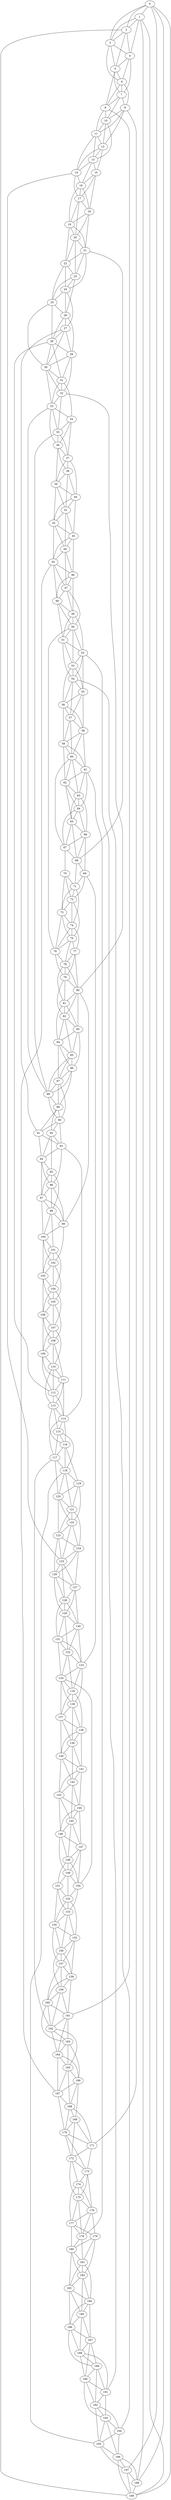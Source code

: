 graph G {
0;
1;
2;
3;
4;
5;
6;
7;
8;
9;
10;
11;
12;
13;
14;
15;
16;
17;
18;
19;
20;
21;
22;
23;
24;
25;
26;
27;
28;
29;
30;
31;
32;
33;
34;
35;
36;
37;
38;
39;
40;
41;
42;
43;
44;
45;
46;
47;
48;
49;
50;
51;
52;
53;
54;
55;
56;
57;
58;
59;
60;
61;
62;
63;
64;
65;
66;
67;
68;
69;
70;
71;
72;
73;
74;
75;
76;
77;
78;
79;
80;
81;
82;
83;
84;
85;
86;
87;
88;
89;
90;
91;
92;
93;
94;
95;
96;
97;
98;
99;
100;
101;
102;
103;
104;
105;
106;
107;
108;
109;
110;
111;
112;
113;
114;
115;
116;
117;
118;
119;
120;
121;
122;
123;
124;
125;
126;
127;
128;
129;
130;
131;
132;
133;
134;
135;
136;
137;
138;
139;
140;
141;
142;
143;
144;
145;
146;
147;
148;
149;
150;
151;
152;
153;
154;
155;
156;
157;
158;
159;
160;
161;
162;
163;
164;
165;
166;
167;
168;
169;
170;
171;
172;
173;
174;
175;
176;
177;
178;
179;
180;
181;
182;
183;
184;
185;
186;
187;
188;
189;
190;
191;
192;
193;
194;
195;
196;
197;
198;
199;
0--1 ;
0--199 ;
0--2 ;
0--198 ;
0--3 ;
0--197 ;
1--2 ;
1--3 ;
1--199 ;
1--4 ;
1--198 ;
2--3 ;
2--4 ;
2--5 ;
2--199 ;
3--4 ;
3--5 ;
3--6 ;
4--5 ;
4--6 ;
4--7 ;
5--6 ;
5--7 ;
5--8 ;
6--7 ;
6--8 ;
6--9 ;
7--8 ;
7--9 ;
7--10 ;
8--10 ;
8--11 ;
8--161 ;
9--10 ;
9--11 ;
9--12 ;
9--171 ;
10--11 ;
10--12 ;
10--13 ;
11--12 ;
11--13 ;
11--14 ;
12--13 ;
12--14 ;
12--15 ;
13--14 ;
13--15 ;
13--16 ;
14--16 ;
14--17 ;
14--125 ;
15--16 ;
15--17 ;
15--18 ;
16--17 ;
16--18 ;
16--19 ;
17--18 ;
17--19 ;
17--20 ;
18--19 ;
18--20 ;
18--21 ;
19--20 ;
19--21 ;
19--22 ;
20--21 ;
20--22 ;
20--23 ;
21--22 ;
21--23 ;
21--24 ;
21--68 ;
22--23 ;
22--24 ;
22--25 ;
23--24 ;
23--25 ;
23--26 ;
24--25 ;
24--26 ;
24--27 ;
25--26 ;
25--28 ;
25--30 ;
26--27 ;
26--28 ;
26--29 ;
27--28 ;
27--29 ;
27--30 ;
27--91 ;
28--29 ;
28--30 ;
28--31 ;
28--112 ;
29--30 ;
29--31 ;
29--32 ;
30--31 ;
30--32 ;
30--33 ;
31--32 ;
31--33 ;
31--34 ;
32--33 ;
32--35 ;
32--80 ;
33--34 ;
33--35 ;
33--36 ;
33--88 ;
34--35 ;
34--36 ;
34--37 ;
35--36 ;
35--37 ;
35--88 ;
36--37 ;
36--38 ;
36--39 ;
37--38 ;
37--39 ;
37--40 ;
38--39 ;
38--40 ;
38--41 ;
39--40 ;
39--41 ;
39--42 ;
40--41 ;
40--42 ;
40--43 ;
41--42 ;
41--43 ;
41--44 ;
42--43 ;
42--44 ;
42--45 ;
43--44 ;
43--45 ;
43--46 ;
44--45 ;
44--46 ;
44--47 ;
45--46 ;
45--47 ;
45--48 ;
45--167 ;
46--47 ;
46--48 ;
46--49 ;
47--48 ;
47--49 ;
47--50 ;
48--49 ;
48--50 ;
48--51 ;
49--50 ;
49--51 ;
49--52 ;
50--51 ;
50--52 ;
50--53 ;
50--76 ;
51--52 ;
51--53 ;
51--54 ;
52--53 ;
52--54 ;
52--55 ;
52--191 ;
53--54 ;
53--55 ;
53--56 ;
54--55 ;
54--56 ;
54--57 ;
54--194 ;
55--56 ;
55--57 ;
55--58 ;
56--57 ;
56--58 ;
56--59 ;
57--58 ;
57--59 ;
57--60 ;
58--59 ;
58--60 ;
58--61 ;
59--60 ;
59--61 ;
59--62 ;
60--61 ;
60--62 ;
60--63 ;
60--67 ;
61--62 ;
61--63 ;
61--64 ;
61--178 ;
62--63 ;
62--64 ;
62--65 ;
63--64 ;
63--65 ;
63--66 ;
64--65 ;
64--66 ;
64--67 ;
65--66 ;
65--67 ;
65--68 ;
66--67 ;
66--68 ;
66--69 ;
67--68 ;
67--70 ;
68--69 ;
68--71 ;
69--71 ;
69--72 ;
69--133 ;
70--71 ;
70--72 ;
70--73 ;
71--72 ;
71--73 ;
71--74 ;
72--73 ;
72--74 ;
72--75 ;
73--74 ;
73--75 ;
73--76 ;
74--75 ;
74--76 ;
74--77 ;
75--76 ;
75--77 ;
75--78 ;
76--78 ;
76--79 ;
77--78 ;
77--79 ;
77--80 ;
78--79 ;
78--80 ;
78--81 ;
79--80 ;
79--81 ;
79--82 ;
80--81 ;
80--82 ;
80--83 ;
80--99 ;
81--82 ;
81--83 ;
81--84 ;
82--83 ;
82--84 ;
82--85 ;
83--84 ;
83--85 ;
83--86 ;
84--85 ;
84--86 ;
84--87 ;
85--86 ;
85--87 ;
85--88 ;
86--87 ;
86--88 ;
86--89 ;
87--88 ;
87--89 ;
87--90 ;
88--89 ;
88--90 ;
89--90 ;
89--91 ;
89--92 ;
90--91 ;
90--92 ;
90--93 ;
91--93 ;
91--94 ;
92--93 ;
92--94 ;
92--95 ;
93--94 ;
93--96 ;
93--114 ;
94--95 ;
94--96 ;
94--97 ;
95--96 ;
95--97 ;
95--98 ;
96--97 ;
96--98 ;
96--99 ;
97--98 ;
97--99 ;
97--100 ;
98--99 ;
98--100 ;
98--101 ;
99--100 ;
99--102 ;
100--101 ;
100--102 ;
100--103 ;
101--102 ;
101--103 ;
101--104 ;
102--103 ;
102--104 ;
102--105 ;
103--104 ;
103--105 ;
103--106 ;
104--105 ;
104--106 ;
104--107 ;
105--106 ;
105--107 ;
105--108 ;
106--107 ;
106--108 ;
106--109 ;
107--108 ;
107--109 ;
107--110 ;
108--109 ;
108--110 ;
108--111 ;
109--110 ;
109--111 ;
109--112 ;
110--111 ;
110--112 ;
110--113 ;
111--112 ;
111--113 ;
111--114 ;
112--113 ;
112--114 ;
113--114 ;
113--115 ;
113--116 ;
114--115 ;
114--116 ;
114--117 ;
115--116 ;
115--117 ;
115--118 ;
116--117 ;
116--118 ;
116--119 ;
117--118 ;
117--120 ;
117--162 ;
118--119 ;
118--120 ;
118--121 ;
118--195 ;
119--120 ;
119--121 ;
119--122 ;
120--121 ;
120--122 ;
120--123 ;
121--122 ;
121--123 ;
121--124 ;
122--123 ;
122--124 ;
122--125 ;
123--124 ;
123--125 ;
123--126 ;
124--125 ;
124--126 ;
124--127 ;
125--126 ;
125--127 ;
125--128 ;
126--127 ;
126--128 ;
126--129 ;
127--128 ;
127--129 ;
127--130 ;
128--129 ;
128--130 ;
128--131 ;
129--130 ;
129--131 ;
129--132 ;
130--131 ;
130--132 ;
130--133 ;
131--132 ;
131--133 ;
131--134 ;
132--133 ;
132--134 ;
132--135 ;
133--134 ;
133--135 ;
133--136 ;
134--135 ;
134--136 ;
134--137 ;
134--150 ;
135--136 ;
135--137 ;
135--138 ;
136--137 ;
136--138 ;
136--139 ;
137--138 ;
137--139 ;
137--140 ;
138--139 ;
138--140 ;
138--141 ;
139--140 ;
139--141 ;
139--142 ;
140--141 ;
140--142 ;
140--143 ;
141--142 ;
141--143 ;
141--144 ;
142--143 ;
142--144 ;
142--145 ;
143--144 ;
143--145 ;
143--146 ;
144--145 ;
144--146 ;
144--147 ;
145--146 ;
145--147 ;
145--148 ;
146--147 ;
146--148 ;
146--149 ;
147--148 ;
147--149 ;
147--150 ;
148--149 ;
148--150 ;
148--151 ;
149--150 ;
149--151 ;
149--152 ;
150--152 ;
150--153 ;
151--152 ;
151--153 ;
151--154 ;
152--153 ;
152--154 ;
152--155 ;
153--154 ;
153--155 ;
153--156 ;
154--155 ;
154--156 ;
154--157 ;
155--156 ;
155--157 ;
155--158 ;
156--157 ;
156--158 ;
156--159 ;
157--158 ;
157--159 ;
157--160 ;
158--159 ;
158--160 ;
158--161 ;
159--160 ;
159--161 ;
159--162 ;
160--161 ;
160--162 ;
160--163 ;
161--162 ;
161--163 ;
161--164 ;
162--163 ;
162--164 ;
162--165 ;
163--164 ;
163--165 ;
163--166 ;
164--165 ;
164--166 ;
164--167 ;
165--166 ;
165--167 ;
165--168 ;
166--167 ;
166--168 ;
166--169 ;
167--168 ;
167--170 ;
168--169 ;
168--170 ;
168--171 ;
169--170 ;
169--171 ;
169--172 ;
170--171 ;
170--172 ;
170--173 ;
171--172 ;
171--173 ;
172--173 ;
172--174 ;
172--175 ;
173--174 ;
173--175 ;
173--176 ;
174--175 ;
174--176 ;
174--177 ;
175--176 ;
175--177 ;
175--178 ;
176--177 ;
176--178 ;
176--179 ;
177--178 ;
177--179 ;
177--180 ;
178--180 ;
178--181 ;
179--180 ;
179--181 ;
179--182 ;
180--181 ;
180--182 ;
180--183 ;
181--182 ;
181--183 ;
181--184 ;
182--183 ;
182--184 ;
182--185 ;
183--184 ;
183--185 ;
183--186 ;
184--185 ;
184--186 ;
184--187 ;
185--186 ;
185--187 ;
185--188 ;
186--187 ;
186--188 ;
186--189 ;
187--188 ;
187--189 ;
187--190 ;
188--189 ;
188--190 ;
188--191 ;
189--190 ;
189--191 ;
189--192 ;
190--191 ;
190--192 ;
190--193 ;
191--192 ;
191--193 ;
192--193 ;
192--194 ;
192--195 ;
193--194 ;
193--195 ;
193--196 ;
194--195 ;
194--196 ;
195--196 ;
195--197 ;
196--197 ;
196--198 ;
196--199 ;
197--198 ;
197--199 ;
198--199 ;
}
